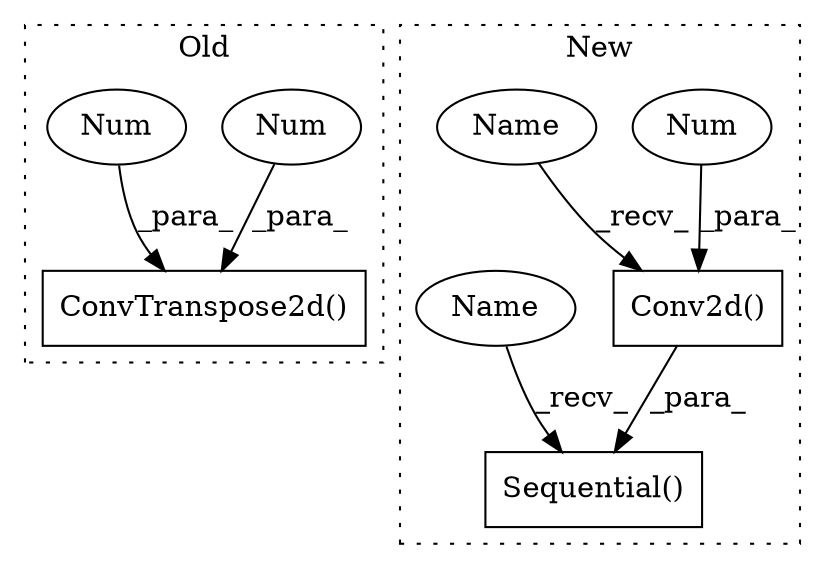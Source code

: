 digraph G {
subgraph cluster0 {
1 [label="ConvTranspose2d()" a="75" s="3225,3255" l="19,22" shape="box"];
5 [label="Num" a="76" s="3254" l="1" shape="ellipse"];
6 [label="Num" a="76" s="3249" l="3" shape="ellipse"];
label = "Old";
style="dotted";
}
subgraph cluster1 {
2 [label="Sequential()" a="75" s="3355,3427" l="29,2" shape="box"];
3 [label="Conv2d()" a="75" s="3384,3405" l="10,22" shape="box"];
4 [label="Num" a="76" s="3394" l="3" shape="ellipse"];
7 [label="Name" a="87" s="3384" l="2" shape="ellipse"];
8 [label="Name" a="87" s="3355" l="2" shape="ellipse"];
label = "New";
style="dotted";
}
3 -> 2 [label="_para_"];
4 -> 3 [label="_para_"];
5 -> 1 [label="_para_"];
6 -> 1 [label="_para_"];
7 -> 3 [label="_recv_"];
8 -> 2 [label="_recv_"];
}